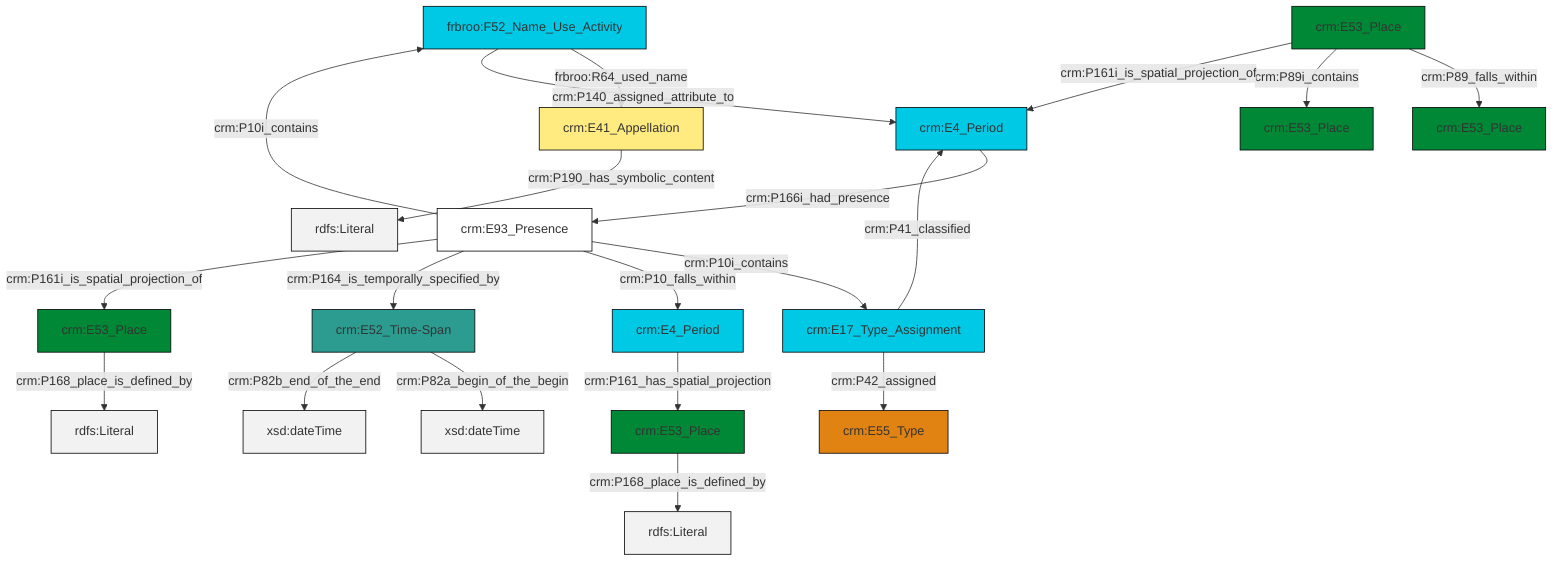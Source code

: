graph TD
classDef Literal fill:#f2f2f2,stroke:#000000;
classDef CRM_Entity fill:#FFFFFF,stroke:#000000;
classDef Temporal_Entity fill:#00C9E6, stroke:#000000;
classDef Type fill:#E18312, stroke:#000000;
classDef Time-Span fill:#2C9C91, stroke:#000000;
classDef Appellation fill:#FFEB7F, stroke:#000000;
classDef Place fill:#008836, stroke:#000000;
classDef Persistent_Item fill:#B266B2, stroke:#000000;
classDef Conceptual_Object fill:#FFD700, stroke:#000000;
classDef Physical_Thing fill:#D2B48C, stroke:#000000;
classDef Actor fill:#f58aad, stroke:#000000;
classDef PC_Classes fill:#4ce600, stroke:#000000;
classDef Multi fill:#cccccc,stroke:#000000;

6["crm:E93_Presence"]:::CRM_Entity -->|crm:P10i_contains| 7["crm:E17_Type_Assignment"]:::Temporal_Entity
6["crm:E93_Presence"]:::CRM_Entity -->|crm:P10_falls_within| 4["crm:E4_Period"]:::Temporal_Entity
8["crm:E4_Period"]:::Temporal_Entity -->|crm:P166i_had_presence| 6["crm:E93_Presence"]:::CRM_Entity
7["crm:E17_Type_Assignment"]:::Temporal_Entity -->|crm:P41_classified| 8["crm:E4_Period"]:::Temporal_Entity
12["crm:E53_Place"]:::Place -->|crm:P89_falls_within| 13["crm:E53_Place"]:::Place
12["crm:E53_Place"]:::Place -->|crm:P89i_contains| 15["crm:E53_Place"]:::Place
6["crm:E93_Presence"]:::CRM_Entity -->|crm:P10i_contains| 0["frbroo:F52_Name_Use_Activity"]:::Temporal_Entity
16["crm:E52_Time-Span"]:::Time-Span -->|crm:P82a_begin_of_the_begin| 17[xsd:dateTime]:::Literal
18["crm:E53_Place"]:::Place -->|crm:P168_place_is_defined_by| 19[rdfs:Literal]:::Literal
6["crm:E93_Presence"]:::CRM_Entity -->|crm:P164_is_temporally_specified_by| 16["crm:E52_Time-Span"]:::Time-Span
4["crm:E4_Period"]:::Temporal_Entity -->|crm:P161_has_spatial_projection| 18["crm:E53_Place"]:::Place
6["crm:E93_Presence"]:::CRM_Entity -->|crm:P161i_is_spatial_projection_of| 22["crm:E53_Place"]:::Place
7["crm:E17_Type_Assignment"]:::Temporal_Entity -->|crm:P42_assigned| 2["crm:E55_Type"]:::Type
10["crm:E41_Appellation"]:::Appellation -->|crm:P190_has_symbolic_content| 26[rdfs:Literal]:::Literal
0["frbroo:F52_Name_Use_Activity"]:::Temporal_Entity -->|frbroo:R64_used_name| 10["crm:E41_Appellation"]:::Appellation
0["frbroo:F52_Name_Use_Activity"]:::Temporal_Entity -->|crm:P140_assigned_attribute_to| 8["crm:E4_Period"]:::Temporal_Entity
22["crm:E53_Place"]:::Place -->|crm:P168_place_is_defined_by| 28[rdfs:Literal]:::Literal
12["crm:E53_Place"]:::Place -->|crm:P161i_is_spatial_projection_of| 8["crm:E4_Period"]:::Temporal_Entity
16["crm:E52_Time-Span"]:::Time-Span -->|crm:P82b_end_of_the_end| 29[xsd:dateTime]:::Literal